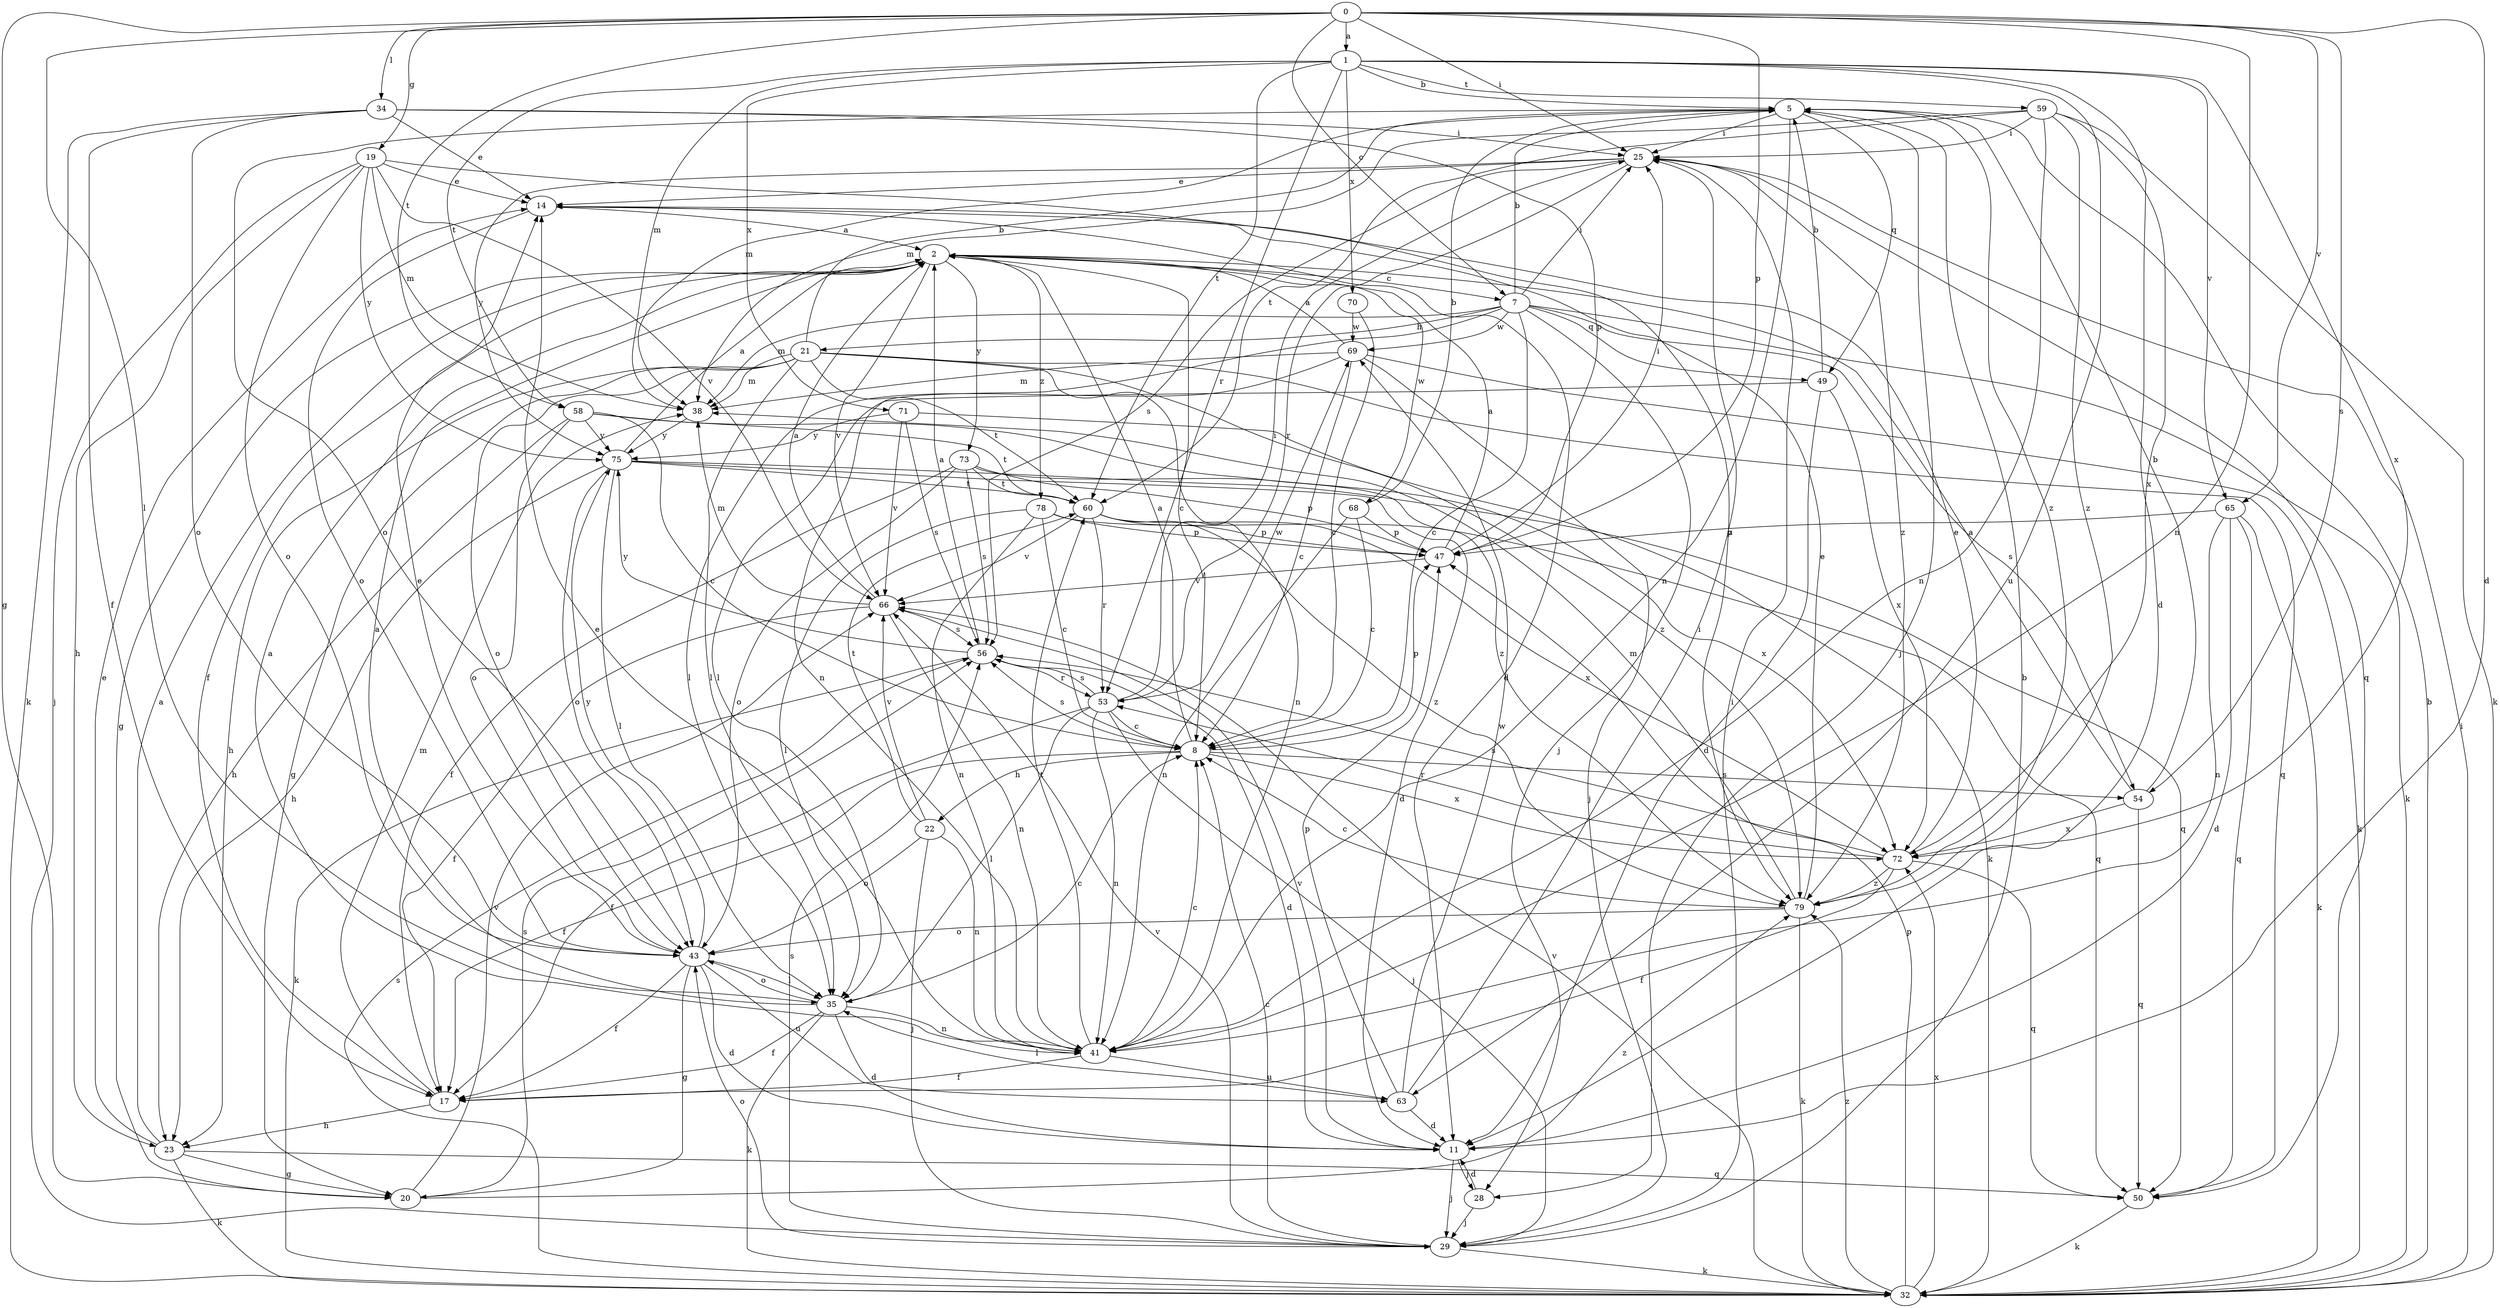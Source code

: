 strict digraph  {
0;
1;
2;
5;
7;
8;
11;
14;
17;
19;
20;
21;
22;
23;
25;
28;
29;
32;
34;
35;
38;
41;
43;
47;
49;
50;
53;
54;
56;
58;
59;
60;
63;
65;
66;
68;
69;
70;
71;
72;
73;
75;
78;
79;
0 -> 1  [label=a];
0 -> 7  [label=c];
0 -> 11  [label=d];
0 -> 19  [label=g];
0 -> 20  [label=g];
0 -> 25  [label=i];
0 -> 34  [label=l];
0 -> 35  [label=l];
0 -> 41  [label=n];
0 -> 47  [label=p];
0 -> 54  [label=s];
0 -> 58  [label=t];
0 -> 65  [label=v];
1 -> 5  [label=b];
1 -> 11  [label=d];
1 -> 38  [label=m];
1 -> 53  [label=r];
1 -> 58  [label=t];
1 -> 59  [label=t];
1 -> 60  [label=t];
1 -> 63  [label=u];
1 -> 65  [label=v];
1 -> 70  [label=x];
1 -> 71  [label=x];
1 -> 72  [label=x];
2 -> 7  [label=c];
2 -> 8  [label=c];
2 -> 17  [label=f];
2 -> 20  [label=g];
2 -> 66  [label=v];
2 -> 68  [label=w];
2 -> 73  [label=y];
2 -> 78  [label=z];
5 -> 25  [label=i];
5 -> 28  [label=j];
5 -> 38  [label=m];
5 -> 41  [label=n];
5 -> 43  [label=o];
5 -> 49  [label=q];
5 -> 79  [label=z];
7 -> 5  [label=b];
7 -> 8  [label=c];
7 -> 21  [label=h];
7 -> 25  [label=i];
7 -> 28  [label=j];
7 -> 32  [label=k];
7 -> 38  [label=m];
7 -> 41  [label=n];
7 -> 49  [label=q];
7 -> 54  [label=s];
7 -> 69  [label=w];
8 -> 2  [label=a];
8 -> 17  [label=f];
8 -> 22  [label=h];
8 -> 47  [label=p];
8 -> 54  [label=s];
8 -> 56  [label=s];
8 -> 72  [label=x];
11 -> 28  [label=j];
11 -> 29  [label=j];
11 -> 66  [label=v];
14 -> 2  [label=a];
14 -> 11  [label=d];
14 -> 43  [label=o];
17 -> 23  [label=h];
17 -> 38  [label=m];
19 -> 14  [label=e];
19 -> 23  [label=h];
19 -> 29  [label=j];
19 -> 38  [label=m];
19 -> 43  [label=o];
19 -> 66  [label=v];
19 -> 75  [label=y];
19 -> 79  [label=z];
20 -> 56  [label=s];
20 -> 66  [label=v];
20 -> 79  [label=z];
21 -> 5  [label=b];
21 -> 20  [label=g];
21 -> 23  [label=h];
21 -> 35  [label=l];
21 -> 38  [label=m];
21 -> 41  [label=n];
21 -> 43  [label=o];
21 -> 50  [label=q];
21 -> 60  [label=t];
21 -> 79  [label=z];
22 -> 29  [label=j];
22 -> 41  [label=n];
22 -> 43  [label=o];
22 -> 60  [label=t];
22 -> 66  [label=v];
23 -> 2  [label=a];
23 -> 14  [label=e];
23 -> 20  [label=g];
23 -> 32  [label=k];
23 -> 50  [label=q];
25 -> 14  [label=e];
25 -> 50  [label=q];
25 -> 53  [label=r];
25 -> 56  [label=s];
25 -> 75  [label=y];
25 -> 79  [label=z];
28 -> 11  [label=d];
28 -> 29  [label=j];
29 -> 5  [label=b];
29 -> 8  [label=c];
29 -> 25  [label=i];
29 -> 32  [label=k];
29 -> 43  [label=o];
29 -> 56  [label=s];
29 -> 66  [label=v];
32 -> 5  [label=b];
32 -> 25  [label=i];
32 -> 47  [label=p];
32 -> 56  [label=s];
32 -> 66  [label=v];
32 -> 72  [label=x];
32 -> 79  [label=z];
34 -> 14  [label=e];
34 -> 17  [label=f];
34 -> 25  [label=i];
34 -> 32  [label=k];
34 -> 43  [label=o];
34 -> 47  [label=p];
35 -> 2  [label=a];
35 -> 8  [label=c];
35 -> 11  [label=d];
35 -> 17  [label=f];
35 -> 32  [label=k];
35 -> 41  [label=n];
35 -> 43  [label=o];
38 -> 75  [label=y];
41 -> 2  [label=a];
41 -> 8  [label=c];
41 -> 14  [label=e];
41 -> 17  [label=f];
41 -> 60  [label=t];
41 -> 63  [label=u];
43 -> 11  [label=d];
43 -> 14  [label=e];
43 -> 17  [label=f];
43 -> 20  [label=g];
43 -> 35  [label=l];
43 -> 63  [label=u];
43 -> 75  [label=y];
47 -> 2  [label=a];
47 -> 25  [label=i];
47 -> 66  [label=v];
49 -> 5  [label=b];
49 -> 11  [label=d];
49 -> 35  [label=l];
49 -> 72  [label=x];
50 -> 32  [label=k];
53 -> 8  [label=c];
53 -> 17  [label=f];
53 -> 25  [label=i];
53 -> 29  [label=j];
53 -> 35  [label=l];
53 -> 41  [label=n];
53 -> 56  [label=s];
53 -> 69  [label=w];
54 -> 2  [label=a];
54 -> 5  [label=b];
54 -> 50  [label=q];
54 -> 72  [label=x];
56 -> 2  [label=a];
56 -> 11  [label=d];
56 -> 32  [label=k];
56 -> 53  [label=r];
56 -> 75  [label=y];
58 -> 8  [label=c];
58 -> 23  [label=h];
58 -> 43  [label=o];
58 -> 60  [label=t];
58 -> 75  [label=y];
58 -> 79  [label=z];
59 -> 25  [label=i];
59 -> 32  [label=k];
59 -> 38  [label=m];
59 -> 41  [label=n];
59 -> 60  [label=t];
59 -> 72  [label=x];
59 -> 79  [label=z];
60 -> 47  [label=p];
60 -> 53  [label=r];
60 -> 66  [label=v];
60 -> 72  [label=x];
60 -> 79  [label=z];
63 -> 11  [label=d];
63 -> 25  [label=i];
63 -> 35  [label=l];
63 -> 47  [label=p];
63 -> 69  [label=w];
65 -> 11  [label=d];
65 -> 32  [label=k];
65 -> 41  [label=n];
65 -> 47  [label=p];
65 -> 50  [label=q];
66 -> 2  [label=a];
66 -> 17  [label=f];
66 -> 38  [label=m];
66 -> 41  [label=n];
66 -> 56  [label=s];
68 -> 5  [label=b];
68 -> 8  [label=c];
68 -> 41  [label=n];
68 -> 47  [label=p];
69 -> 2  [label=a];
69 -> 8  [label=c];
69 -> 29  [label=j];
69 -> 32  [label=k];
69 -> 35  [label=l];
69 -> 38  [label=m];
70 -> 8  [label=c];
70 -> 69  [label=w];
71 -> 32  [label=k];
71 -> 56  [label=s];
71 -> 66  [label=v];
71 -> 75  [label=y];
72 -> 14  [label=e];
72 -> 17  [label=f];
72 -> 50  [label=q];
72 -> 53  [label=r];
72 -> 56  [label=s];
72 -> 79  [label=z];
73 -> 17  [label=f];
73 -> 43  [label=o];
73 -> 47  [label=p];
73 -> 56  [label=s];
73 -> 60  [label=t];
73 -> 72  [label=x];
75 -> 2  [label=a];
75 -> 11  [label=d];
75 -> 23  [label=h];
75 -> 35  [label=l];
75 -> 43  [label=o];
75 -> 50  [label=q];
75 -> 60  [label=t];
78 -> 8  [label=c];
78 -> 35  [label=l];
78 -> 41  [label=n];
78 -> 47  [label=p];
78 -> 50  [label=q];
79 -> 8  [label=c];
79 -> 14  [label=e];
79 -> 32  [label=k];
79 -> 38  [label=m];
79 -> 43  [label=o];
}
